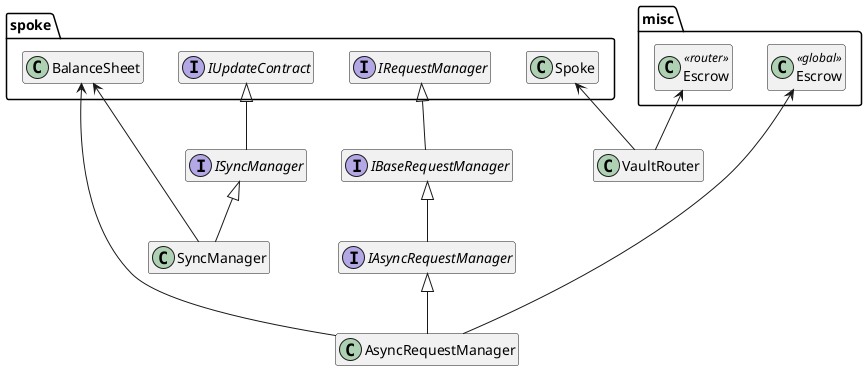@startuml
hide empty members

package misc {
    class "Escrow" as GlobalEscrow<<global>>
    class "Escrow" as RouterEscrow<<router>>
}

package spoke {
    class Spoke
    class BalanceSheet
    interface IUpdateContract
    interface IRequestManager
}

interface IBaseRequestManager

interface IAsyncRequestManager
interface ISyncManager

IBaseRequestManager -up-|> IRequestManager

IAsyncRequestManager -up-|> IBaseRequestManager
ISyncManager -up-|> IUpdateContract

AsyncRequestManager -up--> GlobalEscrow
AsyncRequestManager -up--> BalanceSheet
AsyncRequestManager -up-|> IAsyncRequestManager

SyncManager -up-|> ISyncManager
SyncManager -up--> BalanceSheet

VaultRouter -up-> RouterEscrow
VaultRouter -up-> Spoke

@enduml

